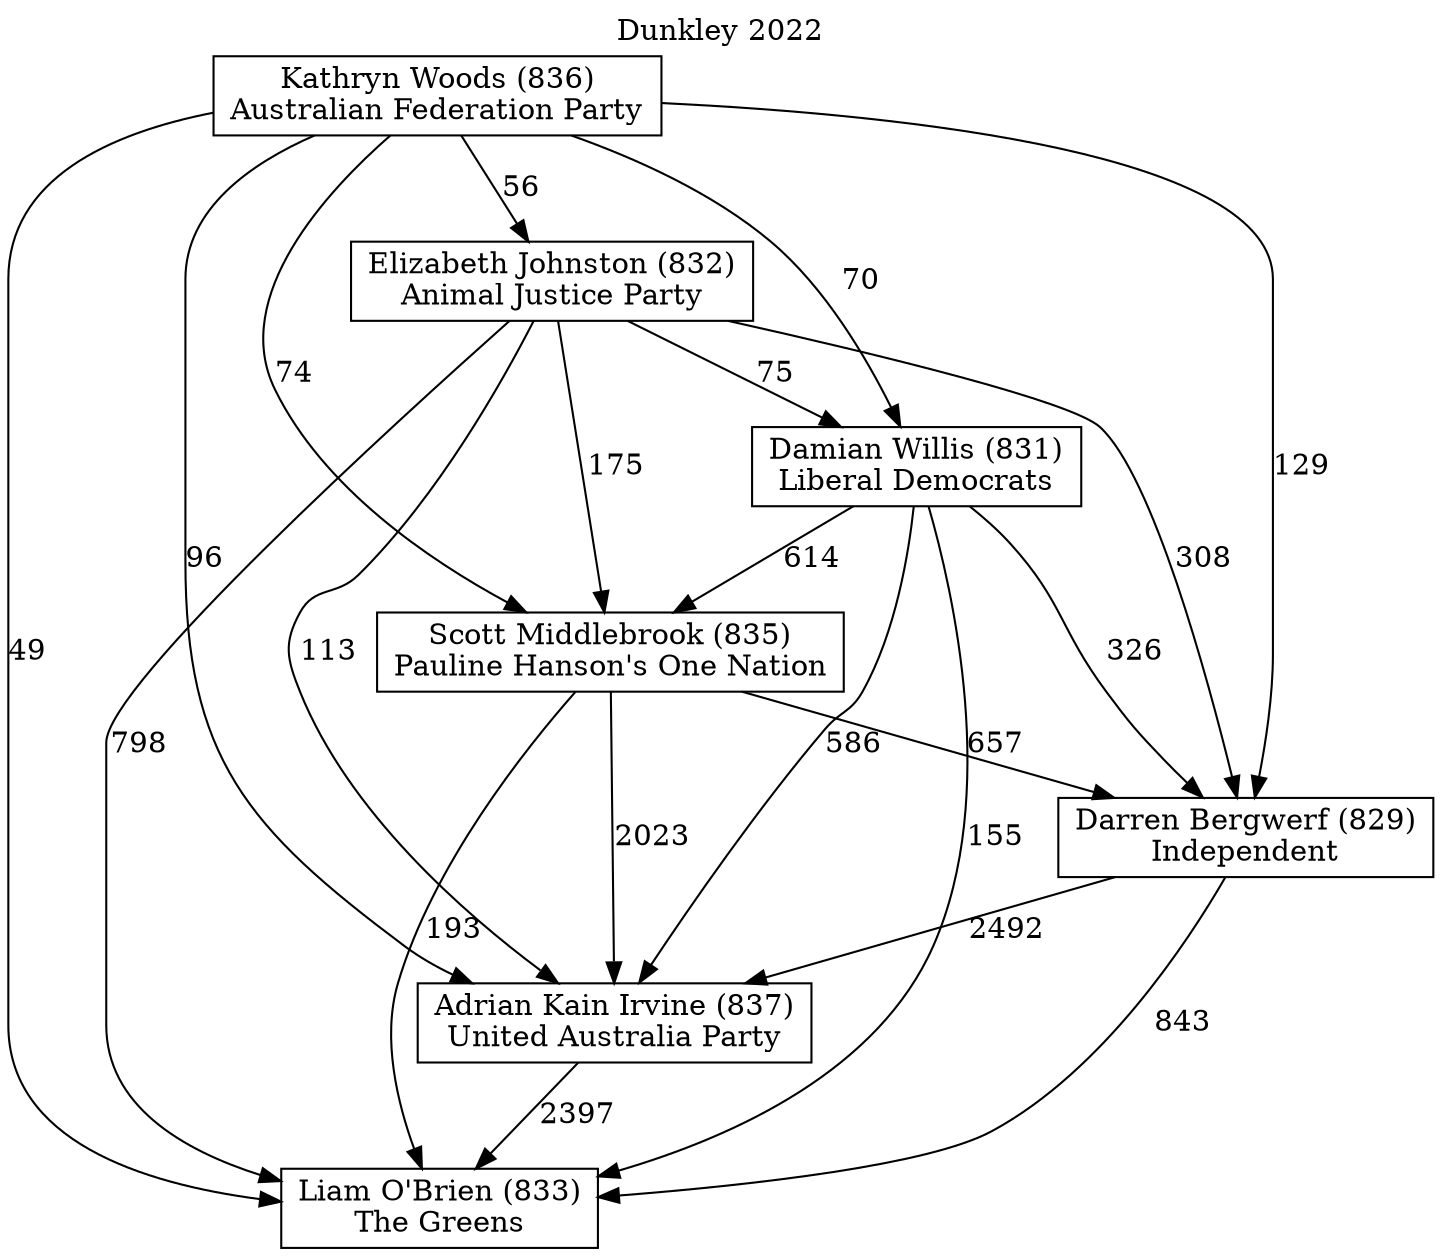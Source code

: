 // House preference flow
digraph "Liam O'Brien (833)_Dunkley_2022" {
	graph [label="Dunkley 2022" labelloc=t mclimit=10]
	node [shape=box]
	"Liam O'Brien (833)" [label="Liam O'Brien (833)
The Greens"]
	"Kathryn Woods (836)" [label="Kathryn Woods (836)
Australian Federation Party"]
	"Adrian Kain Irvine (837)" [label="Adrian Kain Irvine (837)
United Australia Party"]
	"Darren Bergwerf (829)" [label="Darren Bergwerf (829)
Independent"]
	"Damian Willis (831)" [label="Damian Willis (831)
Liberal Democrats"]
	"Elizabeth Johnston (832)" [label="Elizabeth Johnston (832)
Animal Justice Party"]
	"Scott Middlebrook (835)" [label="Scott Middlebrook (835)
Pauline Hanson's One Nation"]
	"Scott Middlebrook (835)" -> "Adrian Kain Irvine (837)" [label=2023]
	"Scott Middlebrook (835)" -> "Liam O'Brien (833)" [label=193]
	"Kathryn Woods (836)" -> "Scott Middlebrook (835)" [label=74]
	"Elizabeth Johnston (832)" -> "Liam O'Brien (833)" [label=798]
	"Elizabeth Johnston (832)" -> "Adrian Kain Irvine (837)" [label=113]
	"Adrian Kain Irvine (837)" -> "Liam O'Brien (833)" [label=2397]
	"Damian Willis (831)" -> "Scott Middlebrook (835)" [label=614]
	"Kathryn Woods (836)" -> "Darren Bergwerf (829)" [label=129]
	"Darren Bergwerf (829)" -> "Adrian Kain Irvine (837)" [label=2492]
	"Elizabeth Johnston (832)" -> "Scott Middlebrook (835)" [label=175]
	"Kathryn Woods (836)" -> "Liam O'Brien (833)" [label=49]
	"Kathryn Woods (836)" -> "Adrian Kain Irvine (837)" [label=96]
	"Kathryn Woods (836)" -> "Elizabeth Johnston (832)" [label=56]
	"Damian Willis (831)" -> "Adrian Kain Irvine (837)" [label=586]
	"Darren Bergwerf (829)" -> "Liam O'Brien (833)" [label=843]
	"Kathryn Woods (836)" -> "Damian Willis (831)" [label=70]
	"Damian Willis (831)" -> "Darren Bergwerf (829)" [label=326]
	"Scott Middlebrook (835)" -> "Darren Bergwerf (829)" [label=657]
	"Damian Willis (831)" -> "Liam O'Brien (833)" [label=155]
	"Elizabeth Johnston (832)" -> "Damian Willis (831)" [label=75]
	"Elizabeth Johnston (832)" -> "Darren Bergwerf (829)" [label=308]
}
